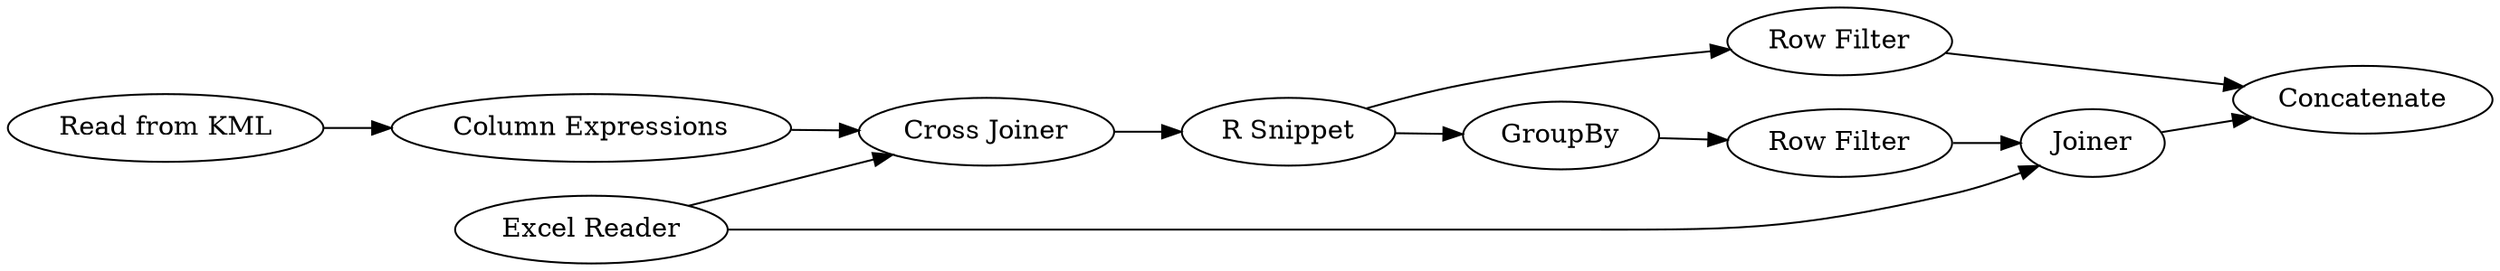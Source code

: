 digraph {
	4 -> 5
	336 -> 343
	340 -> 342
	6 -> 336
	342 -> 341
	341 -> 344
	5 -> 6
	3 -> 341
	343 -> 344
	336 -> 340
	3 -> 6
	5 [label="Column Expressions"]
	341 [label=Joiner]
	343 [label="Row Filter"]
	4 [label="Read from KML"]
	342 [label="Row Filter"]
	6 [label="Cross Joiner"]
	336 [label="R Snippet"]
	344 [label=Concatenate]
	3 [label="Excel Reader"]
	340 [label=GroupBy]
	rankdir=LR
}
